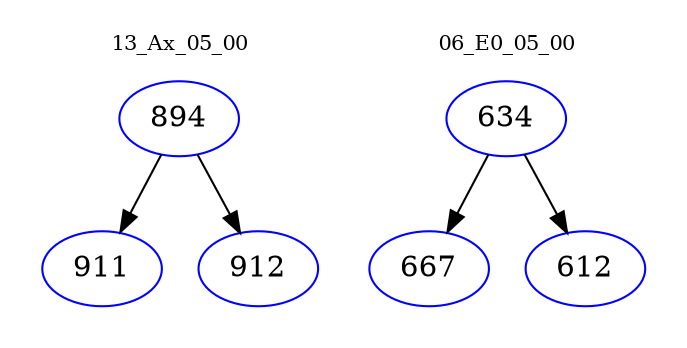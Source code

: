 digraph{
subgraph cluster_0 {
color = white
label = "13_Ax_05_00";
fontsize=10;
T0_894 [label="894", color="blue"]
T0_894 -> T0_911 [color="black"]
T0_911 [label="911", color="blue"]
T0_894 -> T0_912 [color="black"]
T0_912 [label="912", color="blue"]
}
subgraph cluster_1 {
color = white
label = "06_E0_05_00";
fontsize=10;
T1_634 [label="634", color="blue"]
T1_634 -> T1_667 [color="black"]
T1_667 [label="667", color="blue"]
T1_634 -> T1_612 [color="black"]
T1_612 [label="612", color="blue"]
}
}
